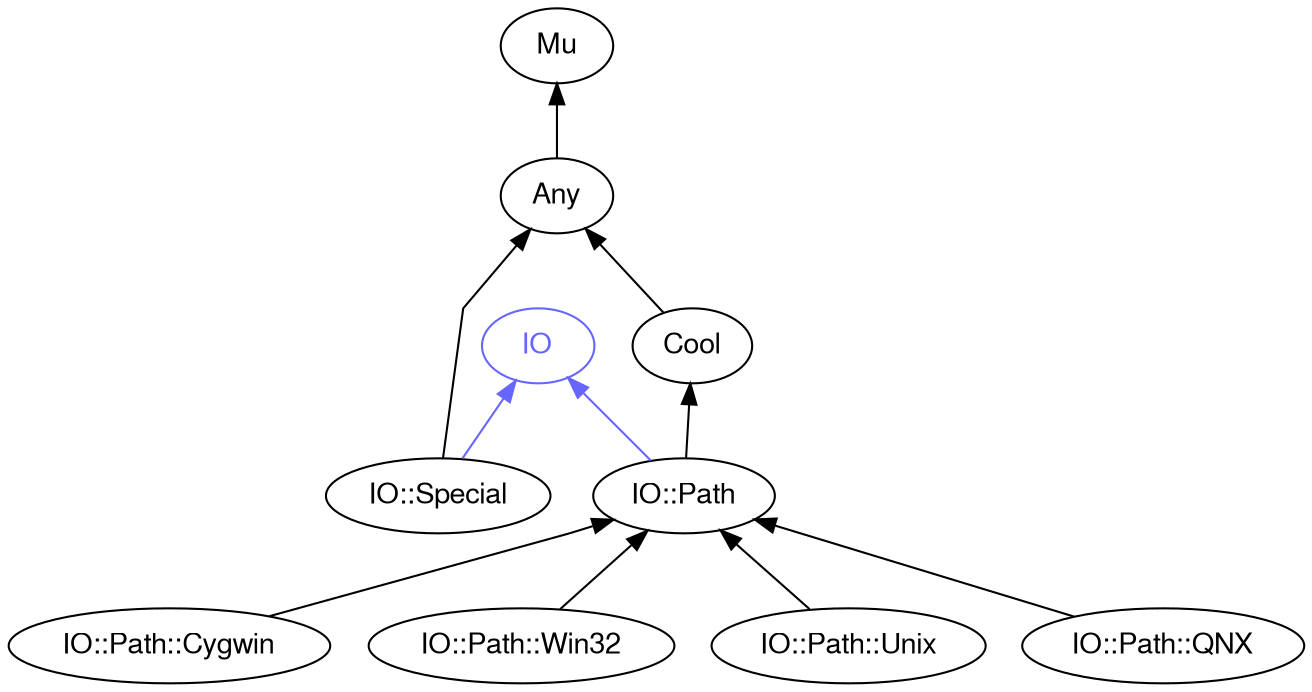 digraph "perl6-type-graph" {
    rankdir=BT;
    splines=polyline;
    overlap=false; 
    // Types
    "IO" [color="#6666FF", fontcolor="#6666FF", href="/type/IO", fontname="FreeSans"];
    "Mu" [color="#000000", fontcolor="#000000", href="/type/Mu", fontname="FreeSans"];
    "Any" [color="#000000", fontcolor="#000000", href="/type/Any", fontname="FreeSans"];
    "IO::Special" [color="#000000", fontcolor="#000000", href="/type/IO::Special", fontname="FreeSans"];
    "Cool" [color="#000000", fontcolor="#000000", href="/type/Cool", fontname="FreeSans"];
    "IO::Path" [color="#000000", fontcolor="#000000", href="/type/IO::Path", fontname="FreeSans"];
    "IO::Path::Cygwin" [color="#000000", fontcolor="#000000", href="/type/IO::Path::Cygwin", fontname="FreeSans"];
    "IO::Path::Win32" [color="#000000", fontcolor="#000000", href="/type/IO::Path::Win32", fontname="FreeSans"];
    "IO::Path::Unix" [color="#000000", fontcolor="#000000", href="/type/IO::Path::Unix", fontname="FreeSans"];
    "IO::Path::QNX" [color="#000000", fontcolor="#000000", href="/type/IO::Path::QNX", fontname="FreeSans"];

    // Superclasses
    "Any" -> "Mu" [color="#000000"];
    "IO::Special" -> "Any" [color="#000000"];
    "Cool" -> "Any" [color="#000000"];
    "IO::Path" -> "Cool" [color="#000000"];
    "IO::Path::Cygwin" -> "IO::Path" [color="#000000"];
    "IO::Path::Win32" -> "IO::Path" [color="#000000"];
    "IO::Path::Unix" -> "IO::Path" [color="#000000"];
    "IO::Path::QNX" -> "IO::Path" [color="#000000"];

    // Roles
    "IO::Special" -> "IO" [color="#6666FF"];
    "IO::Path" -> "IO" [color="#6666FF"];
}
